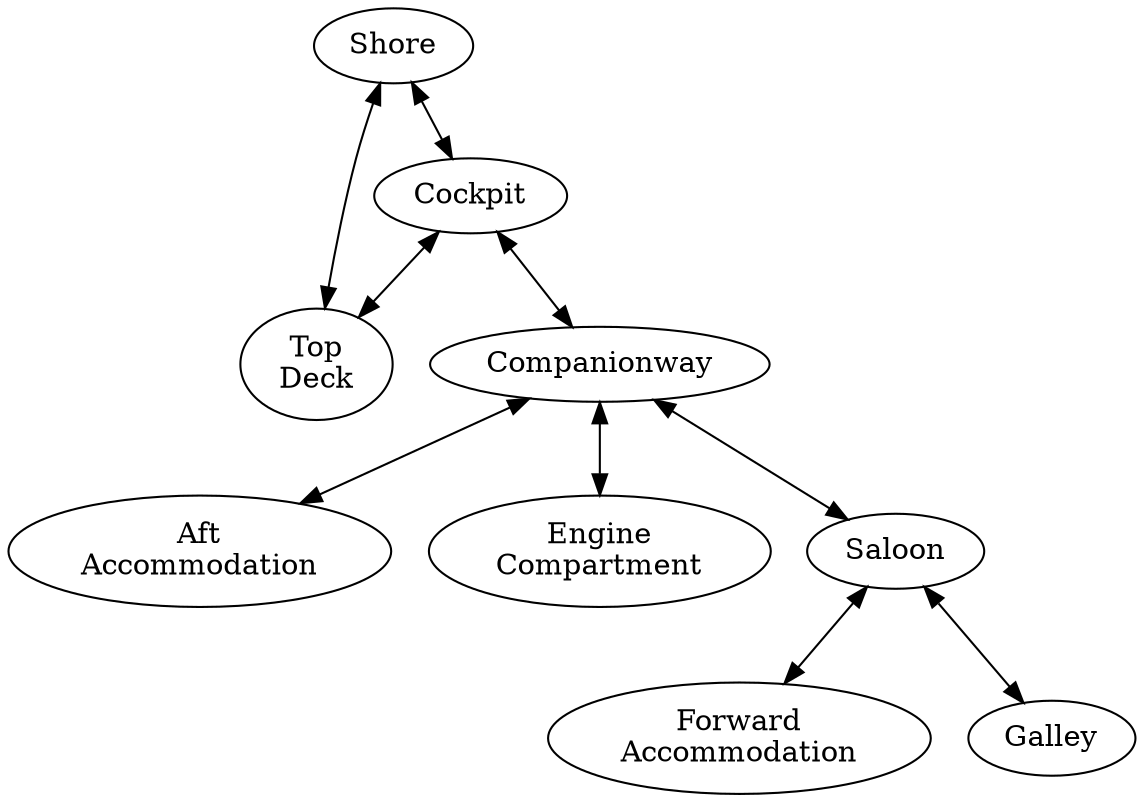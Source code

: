 
digraph namadgi_3 {


  TopDeck [ label="Top\nDeck"];  
  FwdAccommodation [ label="Forward\nAccommodation"];  
  AftAccommodation [ label="Aft\nAccommodation"];  
  EngineCompartment [ label="Engine\nCompartment"];  

   Shore -> Cockpit [dir=both];
   Shore -> TopDeck [dir=both];
   Cockpit -> TopDeck [dir=both];
   Cockpit -> Companionway [dir=both];
   Companionway -> Saloon -> FwdAccommodation [dir=both];
   Companionway -> AftAccommodation [dir=both];
   Companionway -> EngineCompartment [dir=both];
   Saloon -> Galley [dir=both];
  
} 
